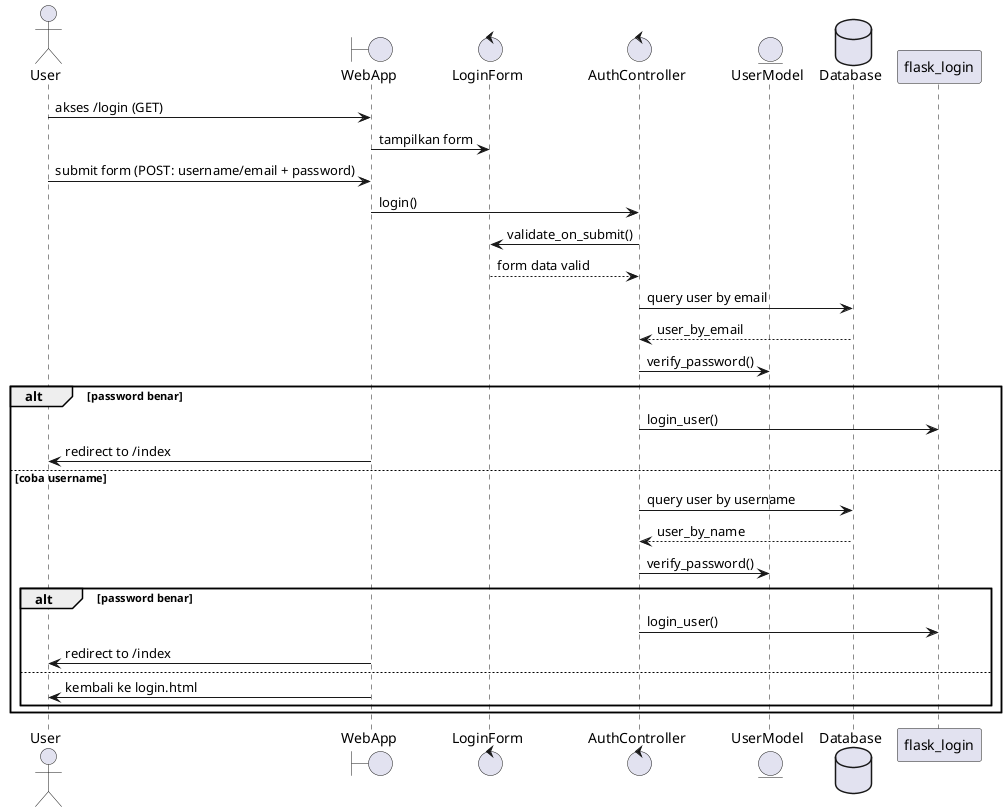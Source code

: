 @startuml
actor User
boundary WebApp
control LoginForm
control AuthController
entity UserModel
database Database

User -> WebApp : akses /login (GET)
WebApp -> LoginForm : tampilkan form

User -> WebApp : submit form (POST: username/email + password)
WebApp -> AuthController : login()
AuthController -> LoginForm : validate_on_submit()
LoginForm --> AuthController : form data valid

AuthController -> Database : query user by email
Database --> AuthController : user_by_email
AuthController -> UserModel : verify_password()

alt password benar
    AuthController -> flask_login : login_user()
    WebApp -> User : redirect to /index
else coba username
    AuthController -> Database : query user by username
    Database --> AuthController : user_by_name
    AuthController -> UserModel : verify_password()
    alt password benar
        AuthController -> flask_login : login_user()
        WebApp -> User : redirect to /index
    else
        WebApp -> User : kembali ke login.html
    end
end
@enduml
